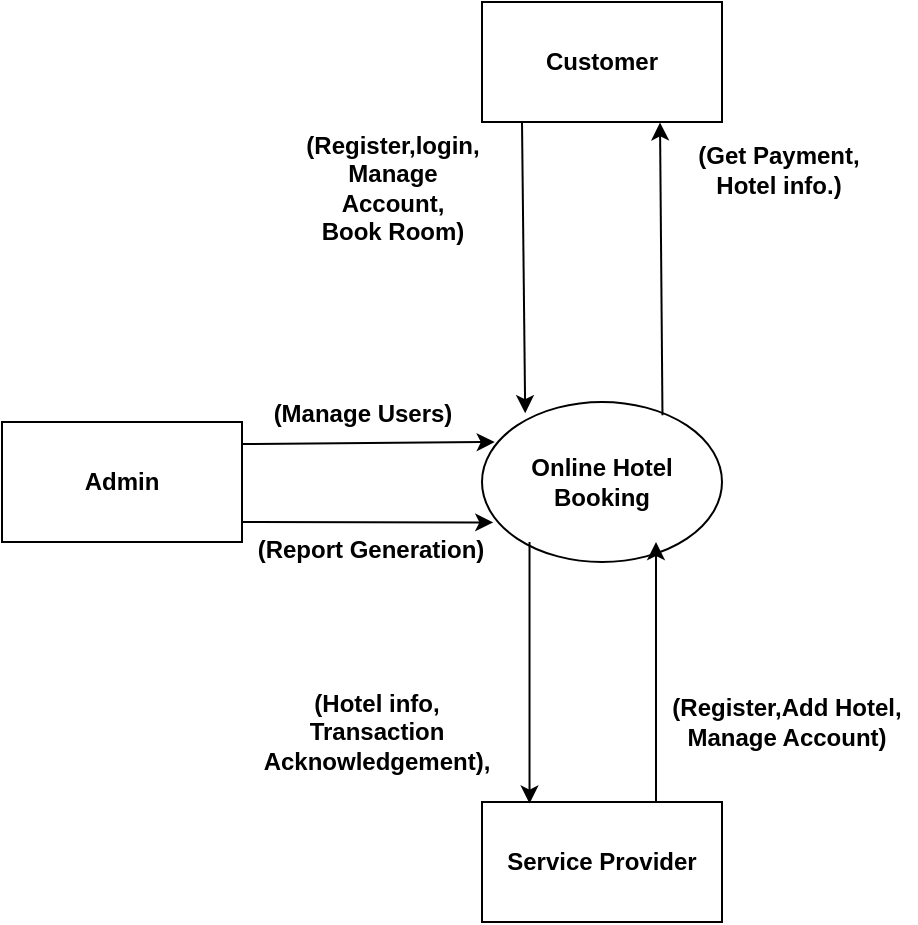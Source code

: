 <mxfile version="16.5.1" type="device"><diagram id="tPQJvb-ITgH-uGK7Co8_" name="Page-1"><mxGraphModel dx="1038" dy="641" grid="1" gridSize="10" guides="1" tooltips="1" connect="1" arrows="1" fold="1" page="1" pageScale="1" pageWidth="1700" pageHeight="1100" math="0" shadow="0"><root><mxCell id="0"/><mxCell id="1" parent="0"/><mxCell id="DFHlx72jER0hVtWsHeIA-1" value="&lt;b&gt;Admin&lt;/b&gt;" style="rounded=0;whiteSpace=wrap;html=1;" vertex="1" parent="1"><mxGeometry x="190" y="270" width="120" height="60" as="geometry"/></mxCell><mxCell id="DFHlx72jER0hVtWsHeIA-2" value="&lt;b&gt;Customer&lt;/b&gt;" style="rounded=0;whiteSpace=wrap;html=1;" vertex="1" parent="1"><mxGeometry x="430" y="60" width="120" height="60" as="geometry"/></mxCell><mxCell id="DFHlx72jER0hVtWsHeIA-3" value="&lt;b&gt;Service Provider&lt;/b&gt;" style="rounded=0;whiteSpace=wrap;html=1;" vertex="1" parent="1"><mxGeometry x="430" y="460" width="120" height="60" as="geometry"/></mxCell><mxCell id="DFHlx72jER0hVtWsHeIA-4" value="&lt;b&gt;Online Hotel Booking&lt;/b&gt;" style="ellipse;whiteSpace=wrap;html=1;" vertex="1" parent="1"><mxGeometry x="430" y="260" width="120" height="80" as="geometry"/></mxCell><mxCell id="DFHlx72jER0hVtWsHeIA-5" value="" style="endArrow=classic;html=1;rounded=0;exitX=0.223;exitY=0.875;exitDx=0;exitDy=0;exitPerimeter=0;entryX=0.223;entryY=0.875;entryDx=0;entryDy=0;entryPerimeter=0;" edge="1" parent="1"><mxGeometry width="50" height="50" relative="1" as="geometry"><mxPoint x="453.76" y="330" as="sourcePoint"/><mxPoint x="453.76" y="460.78" as="targetPoint"/></mxGeometry></mxCell><mxCell id="DFHlx72jER0hVtWsHeIA-6" value="" style="endArrow=classic;html=1;rounded=0;" edge="1" parent="1"><mxGeometry width="50" height="50" relative="1" as="geometry"><mxPoint x="517" y="460" as="sourcePoint"/><mxPoint x="517" y="330" as="targetPoint"/></mxGeometry></mxCell><mxCell id="DFHlx72jER0hVtWsHeIA-7" value="" style="endArrow=classic;html=1;rounded=0;exitX=0.18;exitY=0.07;exitDx=0;exitDy=0;exitPerimeter=0;entryX=0.18;entryY=0.07;entryDx=0;entryDy=0;entryPerimeter=0;" edge="1" parent="1" target="DFHlx72jER0hVtWsHeIA-4"><mxGeometry width="50" height="50" relative="1" as="geometry"><mxPoint x="450" y="120" as="sourcePoint"/><mxPoint x="450" y="190" as="targetPoint"/></mxGeometry></mxCell><mxCell id="DFHlx72jER0hVtWsHeIA-8" value="" style="endArrow=classic;html=1;rounded=0;exitX=0.727;exitY=0.07;exitDx=0;exitDy=0;exitPerimeter=0;entryX=0.223;entryY=0.875;entryDx=0;entryDy=0;entryPerimeter=0;" edge="1" parent="1"><mxGeometry width="50" height="50" relative="1" as="geometry"><mxPoint x="520.24" y="266.6" as="sourcePoint"/><mxPoint x="519" y="120.22" as="targetPoint"/></mxGeometry></mxCell><mxCell id="DFHlx72jER0hVtWsHeIA-9" value="" style="endArrow=classic;html=1;rounded=0;exitX=1;exitY=0.25;exitDx=0;exitDy=0;entryX=0.053;entryY=0.3;entryDx=0;entryDy=0;entryPerimeter=0;" edge="1" parent="1"><mxGeometry width="50" height="50" relative="1" as="geometry"><mxPoint x="310" y="281" as="sourcePoint"/><mxPoint x="436.36" y="280" as="targetPoint"/></mxGeometry></mxCell><mxCell id="DFHlx72jER0hVtWsHeIA-10" value="" style="endArrow=classic;html=1;rounded=0;entryX=0.047;entryY=0.79;entryDx=0;entryDy=0;entryPerimeter=0;" edge="1" parent="1"><mxGeometry width="50" height="50" relative="1" as="geometry"><mxPoint x="310" y="320" as="sourcePoint"/><mxPoint x="435.64" y="320.2" as="targetPoint"/></mxGeometry></mxCell><mxCell id="DFHlx72jER0hVtWsHeIA-11" value="&lt;b&gt;(Manage Users)&lt;/b&gt;" style="text;html=1;align=center;verticalAlign=middle;resizable=0;points=[];autosize=1;strokeColor=none;fillColor=none;" vertex="1" parent="1"><mxGeometry x="315" y="256" width="110" height="20" as="geometry"/></mxCell><mxCell id="DFHlx72jER0hVtWsHeIA-12" value="&lt;b&gt;(Report Generation)&lt;/b&gt;" style="text;html=1;align=center;verticalAlign=middle;resizable=0;points=[];autosize=1;strokeColor=none;fillColor=none;" vertex="1" parent="1"><mxGeometry x="309" y="324" width="130" height="20" as="geometry"/></mxCell><mxCell id="DFHlx72jER0hVtWsHeIA-13" value="&lt;b&gt;(Register,login,&lt;br&gt;Manage &lt;br&gt;Account,&lt;br&gt;Book Room)&lt;/b&gt;" style="text;html=1;align=center;verticalAlign=middle;resizable=0;points=[];autosize=1;strokeColor=none;fillColor=none;" vertex="1" parent="1"><mxGeometry x="335" y="123" width="100" height="60" as="geometry"/></mxCell><mxCell id="DFHlx72jER0hVtWsHeIA-14" value="&lt;b&gt;(Get Payment,&lt;br&gt;Hotel info.)&lt;/b&gt;" style="text;html=1;align=center;verticalAlign=middle;resizable=0;points=[];autosize=1;strokeColor=none;fillColor=none;" vertex="1" parent="1"><mxGeometry x="528" y="129" width="100" height="30" as="geometry"/></mxCell><mxCell id="DFHlx72jER0hVtWsHeIA-15" value="&lt;b&gt;(Hotel info,&lt;br&gt;Transaction &lt;br&gt;Acknowledgement),&lt;/b&gt;" style="text;html=1;align=center;verticalAlign=middle;resizable=0;points=[];autosize=1;strokeColor=none;fillColor=none;" vertex="1" parent="1"><mxGeometry x="312" y="400" width="130" height="50" as="geometry"/></mxCell><mxCell id="DFHlx72jER0hVtWsHeIA-16" value="&lt;b&gt;(Register,Add Hotel,&lt;br&gt;Manage Account)&lt;/b&gt;" style="text;html=1;align=center;verticalAlign=middle;resizable=0;points=[];autosize=1;strokeColor=none;fillColor=none;" vertex="1" parent="1"><mxGeometry x="517" y="405" width="130" height="30" as="geometry"/></mxCell></root></mxGraphModel></diagram></mxfile>